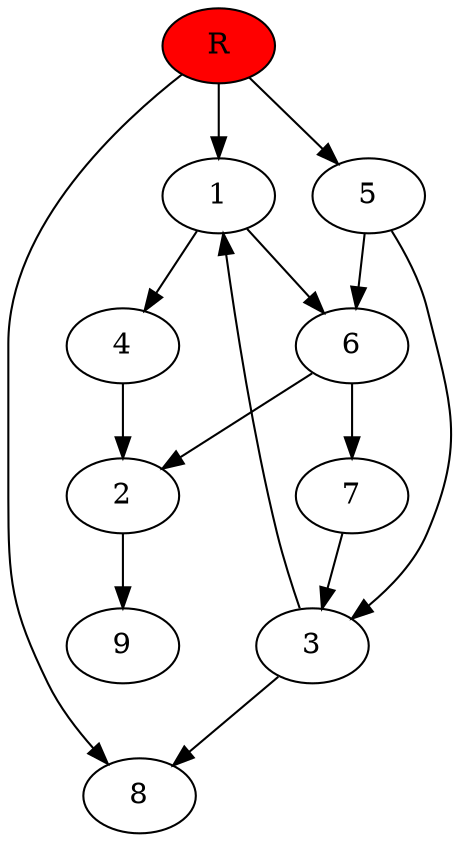 digraph prb15539 {
	1
	2
	3
	4
	5
	6
	7
	8
	R [fillcolor="#ff0000" style=filled]
	1 -> 4
	1 -> 6
	2 -> 9
	3 -> 1
	3 -> 8
	4 -> 2
	5 -> 3
	5 -> 6
	6 -> 2
	6 -> 7
	7 -> 3
	R -> 1
	R -> 5
	R -> 8
}
